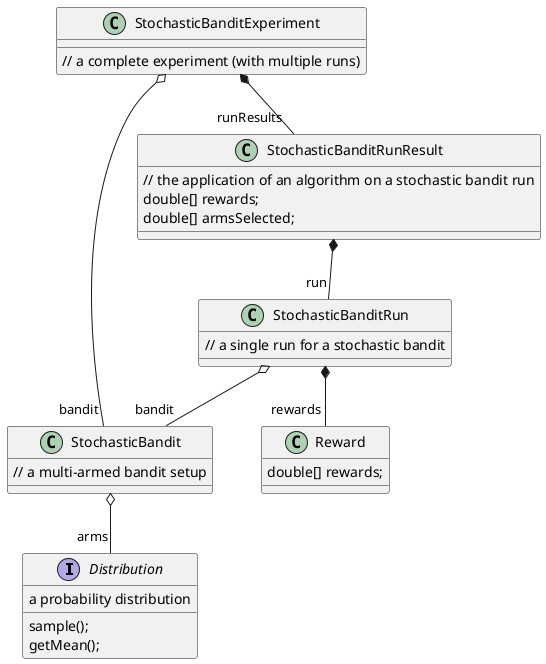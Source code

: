 @startuml
'https://plantuml.com/class-diagram


interface Distribution {
    a probability distribution
    sample();
    getMean();
}

class StochasticBandit {
    // a multi-armed bandit setup
}

class StochasticBanditRun {
   // a single run for a stochastic bandit
}

class StochasticBanditRunResult {
    // the application of an algorithm on a stochastic bandit run
    double[] rewards;
    double[] armsSelected;
}

class StochasticBanditExperiment {
   // a complete experiment (with multiple runs)
}

class Reward {
     double[] rewards;
}

StochasticBandit o-- "arms" Distribution
StochasticBanditRun o-- "bandit" StochasticBandit
StochasticBanditRun *-- "rewards" Reward
StochasticBanditRunResult *-- "run" StochasticBanditRun
StochasticBanditExperiment *-- "runResults" StochasticBanditRunResult
StochasticBanditExperiment o-- "bandit" StochasticBandit




@enduml